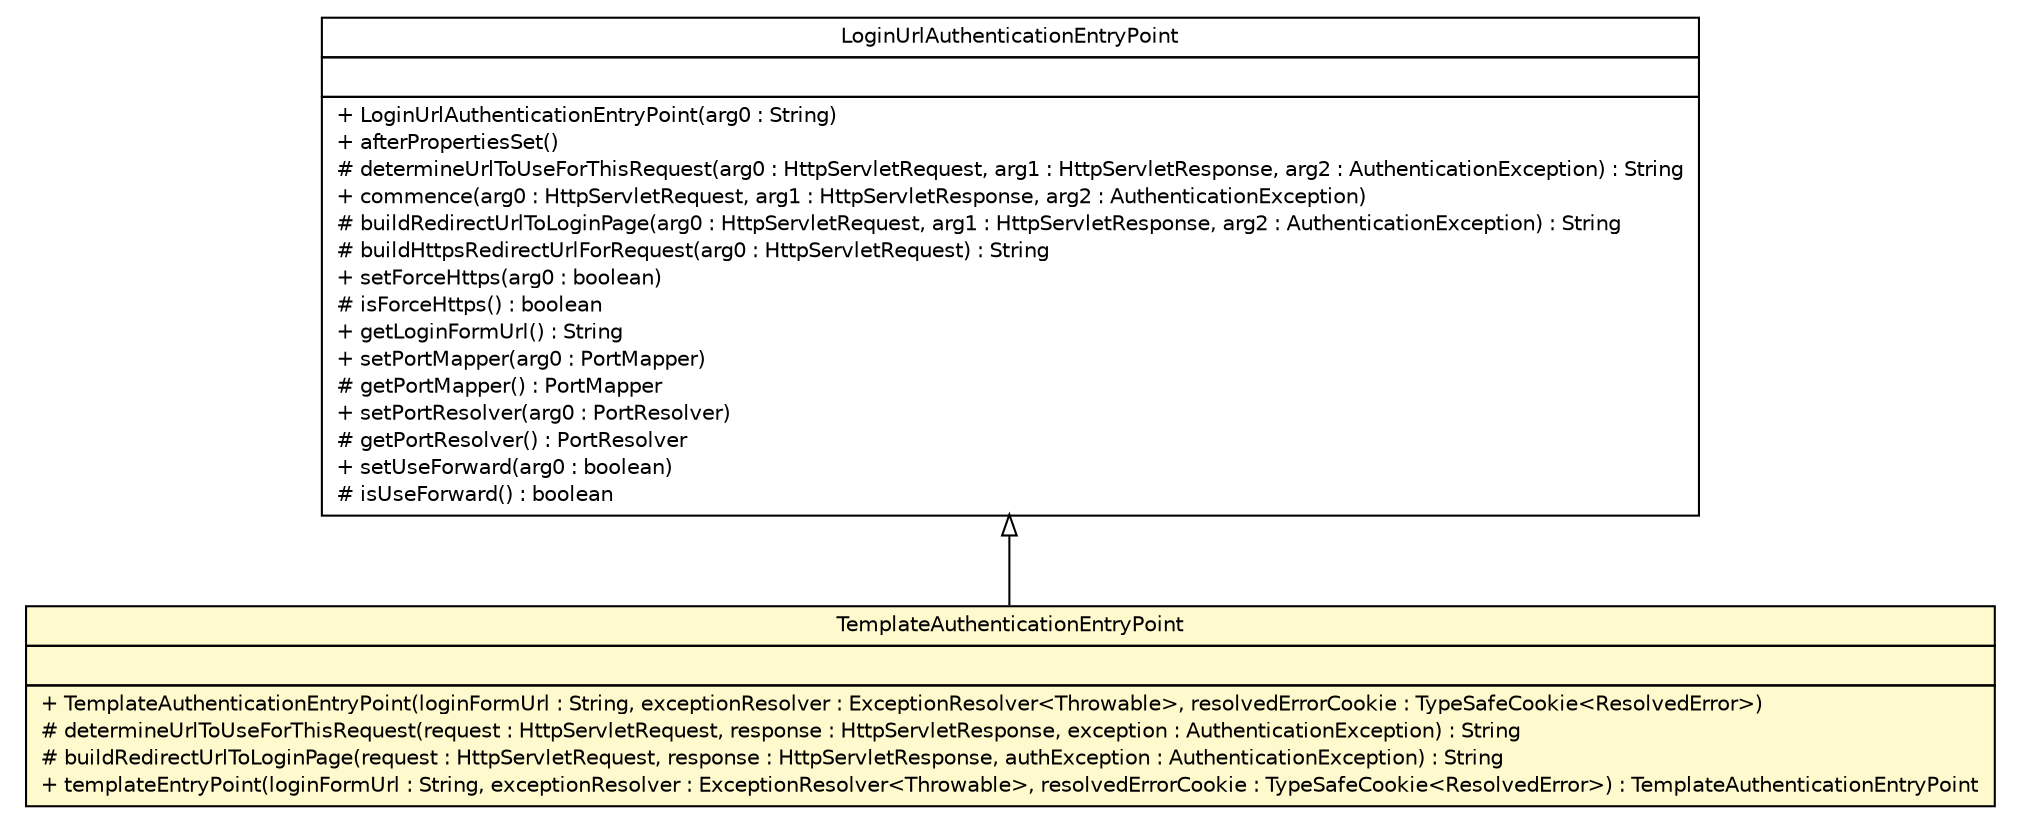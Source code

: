 #!/usr/local/bin/dot
#
# Class diagram 
# Generated by UMLGraph version R5_6-24-gf6e263 (http://www.umlgraph.org/)
#

digraph G {
	edge [fontname="Helvetica",fontsize=10,labelfontname="Helvetica",labelfontsize=10];
	node [fontname="Helvetica",fontsize=10,shape=plaintext];
	nodesep=0.25;
	ranksep=0.5;
	// cn.home1.oss.lib.security.internal.template.TemplateAuthenticationEntryPoint
	c3991 [label=<<table title="cn.home1.oss.lib.security.internal.template.TemplateAuthenticationEntryPoint" border="0" cellborder="1" cellspacing="0" cellpadding="2" port="p" bgcolor="lemonChiffon" href="./TemplateAuthenticationEntryPoint.html">
		<tr><td><table border="0" cellspacing="0" cellpadding="1">
<tr><td align="center" balign="center"> TemplateAuthenticationEntryPoint </td></tr>
		</table></td></tr>
		<tr><td><table border="0" cellspacing="0" cellpadding="1">
<tr><td align="left" balign="left">  </td></tr>
		</table></td></tr>
		<tr><td><table border="0" cellspacing="0" cellpadding="1">
<tr><td align="left" balign="left"> + TemplateAuthenticationEntryPoint(loginFormUrl : String, exceptionResolver : ExceptionResolver&lt;Throwable&gt;, resolvedErrorCookie : TypeSafeCookie&lt;ResolvedError&gt;) </td></tr>
<tr><td align="left" balign="left"> # determineUrlToUseForThisRequest(request : HttpServletRequest, response : HttpServletResponse, exception : AuthenticationException) : String </td></tr>
<tr><td align="left" balign="left"> # buildRedirectUrlToLoginPage(request : HttpServletRequest, response : HttpServletResponse, authException : AuthenticationException) : String </td></tr>
<tr><td align="left" balign="left"> + templateEntryPoint(loginFormUrl : String, exceptionResolver : ExceptionResolver&lt;Throwable&gt;, resolvedErrorCookie : TypeSafeCookie&lt;ResolvedError&gt;) : TemplateAuthenticationEntryPoint </td></tr>
		</table></td></tr>
		</table>>, URL="./TemplateAuthenticationEntryPoint.html", fontname="Helvetica", fontcolor="black", fontsize=10.0];
	//cn.home1.oss.lib.security.internal.template.TemplateAuthenticationEntryPoint extends org.springframework.security.web.authentication.LoginUrlAuthenticationEntryPoint
	c4002:p -> c3991:p [dir=back,arrowtail=empty];
	// org.springframework.security.web.authentication.LoginUrlAuthenticationEntryPoint
	c4002 [label=<<table title="org.springframework.security.web.authentication.LoginUrlAuthenticationEntryPoint" border="0" cellborder="1" cellspacing="0" cellpadding="2" port="p" href="http://java.sun.com/j2se/1.4.2/docs/api/org/springframework/security/web/authentication/LoginUrlAuthenticationEntryPoint.html">
		<tr><td><table border="0" cellspacing="0" cellpadding="1">
<tr><td align="center" balign="center"> LoginUrlAuthenticationEntryPoint </td></tr>
		</table></td></tr>
		<tr><td><table border="0" cellspacing="0" cellpadding="1">
<tr><td align="left" balign="left">  </td></tr>
		</table></td></tr>
		<tr><td><table border="0" cellspacing="0" cellpadding="1">
<tr><td align="left" balign="left"> + LoginUrlAuthenticationEntryPoint(arg0 : String) </td></tr>
<tr><td align="left" balign="left"> + afterPropertiesSet() </td></tr>
<tr><td align="left" balign="left"> # determineUrlToUseForThisRequest(arg0 : HttpServletRequest, arg1 : HttpServletResponse, arg2 : AuthenticationException) : String </td></tr>
<tr><td align="left" balign="left"> + commence(arg0 : HttpServletRequest, arg1 : HttpServletResponse, arg2 : AuthenticationException) </td></tr>
<tr><td align="left" balign="left"> # buildRedirectUrlToLoginPage(arg0 : HttpServletRequest, arg1 : HttpServletResponse, arg2 : AuthenticationException) : String </td></tr>
<tr><td align="left" balign="left"> # buildHttpsRedirectUrlForRequest(arg0 : HttpServletRequest) : String </td></tr>
<tr><td align="left" balign="left"> + setForceHttps(arg0 : boolean) </td></tr>
<tr><td align="left" balign="left"> # isForceHttps() : boolean </td></tr>
<tr><td align="left" balign="left"> + getLoginFormUrl() : String </td></tr>
<tr><td align="left" balign="left"> + setPortMapper(arg0 : PortMapper) </td></tr>
<tr><td align="left" balign="left"> # getPortMapper() : PortMapper </td></tr>
<tr><td align="left" balign="left"> + setPortResolver(arg0 : PortResolver) </td></tr>
<tr><td align="left" balign="left"> # getPortResolver() : PortResolver </td></tr>
<tr><td align="left" balign="left"> + setUseForward(arg0 : boolean) </td></tr>
<tr><td align="left" balign="left"> # isUseForward() : boolean </td></tr>
		</table></td></tr>
		</table>>, URL="http://java.sun.com/j2se/1.4.2/docs/api/org/springframework/security/web/authentication/LoginUrlAuthenticationEntryPoint.html", fontname="Helvetica", fontcolor="black", fontsize=10.0];
}

